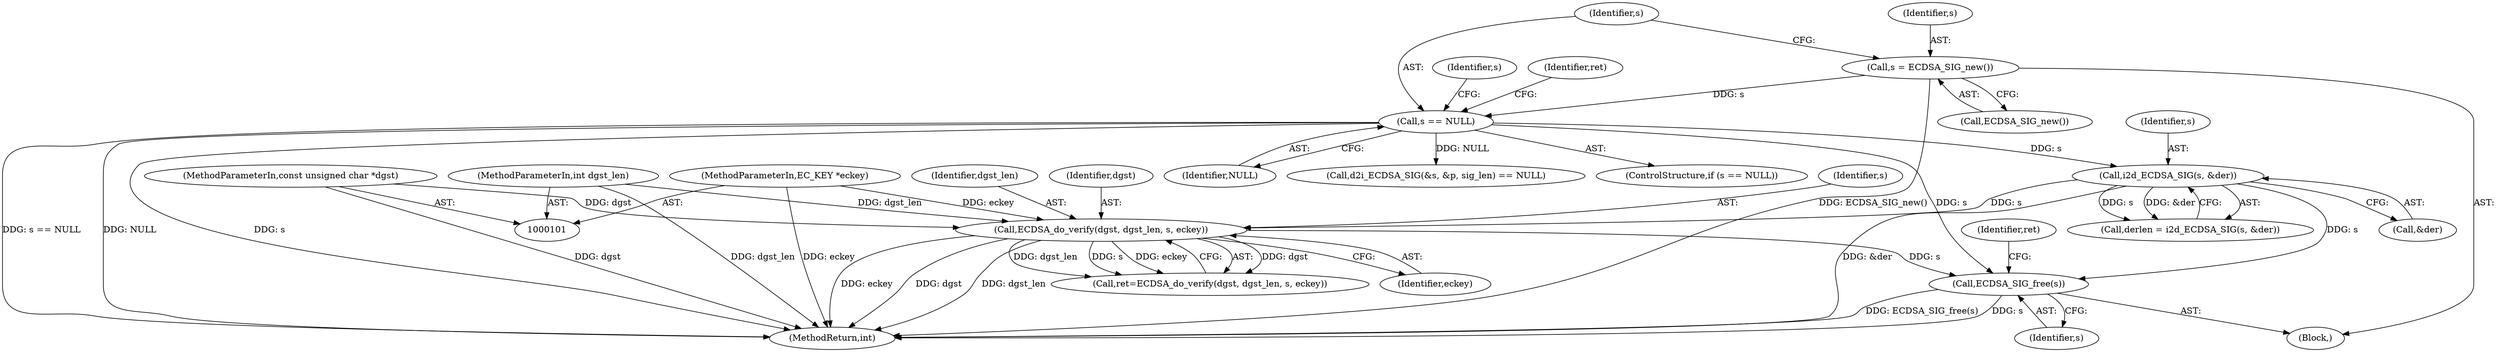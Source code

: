 digraph "0_openssl_684400ce192dac51df3d3e92b61830a6ef90be3e_1@API" {
"1000181" [label="(Call,ECDSA_SIG_free(s))"];
"1000165" [label="(Call,ECDSA_do_verify(dgst, dgst_len, s, eckey))"];
"1000103" [label="(MethodParameterIn,const unsigned char *dgst)"];
"1000104" [label="(MethodParameterIn,int dgst_len)"];
"1000149" [label="(Call,i2d_ECDSA_SIG(s, &der))"];
"1000132" [label="(Call,s == NULL)"];
"1000128" [label="(Call,s = ECDSA_SIG_new())"];
"1000107" [label="(MethodParameterIn,EC_KEY *eckey)"];
"1000149" [label="(Call,i2d_ECDSA_SIG(s, &der))"];
"1000130" [label="(Call,ECDSA_SIG_new())"];
"1000129" [label="(Identifier,s)"];
"1000165" [label="(Call,ECDSA_do_verify(dgst, dgst_len, s, eckey))"];
"1000163" [label="(Call,ret=ECDSA_do_verify(dgst, dgst_len, s, eckey))"];
"1000169" [label="(Identifier,eckey)"];
"1000132" [label="(Call,s == NULL)"];
"1000167" [label="(Identifier,dgst_len)"];
"1000103" [label="(MethodParameterIn,const unsigned char *dgst)"];
"1000134" [label="(Identifier,NULL)"];
"1000104" [label="(MethodParameterIn,int dgst_len)"];
"1000147" [label="(Call,derlen = i2d_ECDSA_SIG(s, &der))"];
"1000185" [label="(MethodReturn,int)"];
"1000141" [label="(Identifier,s)"];
"1000150" [label="(Identifier,s)"];
"1000181" [label="(Call,ECDSA_SIG_free(s))"];
"1000166" [label="(Identifier,dgst)"];
"1000168" [label="(Identifier,s)"];
"1000128" [label="(Call,s = ECDSA_SIG_new())"];
"1000136" [label="(Identifier,ret)"];
"1000133" [label="(Identifier,s)"];
"1000107" [label="(MethodParameterIn,EC_KEY *eckey)"];
"1000184" [label="(Identifier,ret)"];
"1000138" [label="(Call,d2i_ECDSA_SIG(&s, &p, sig_len) == NULL)"];
"1000131" [label="(ControlStructure,if (s == NULL))"];
"1000182" [label="(Identifier,s)"];
"1000108" [label="(Block,)"];
"1000151" [label="(Call,&der)"];
"1000181" -> "1000108"  [label="AST: "];
"1000181" -> "1000182"  [label="CFG: "];
"1000182" -> "1000181"  [label="AST: "];
"1000184" -> "1000181"  [label="CFG: "];
"1000181" -> "1000185"  [label="DDG: ECDSA_SIG_free(s)"];
"1000181" -> "1000185"  [label="DDG: s"];
"1000165" -> "1000181"  [label="DDG: s"];
"1000132" -> "1000181"  [label="DDG: s"];
"1000149" -> "1000181"  [label="DDG: s"];
"1000165" -> "1000163"  [label="AST: "];
"1000165" -> "1000169"  [label="CFG: "];
"1000166" -> "1000165"  [label="AST: "];
"1000167" -> "1000165"  [label="AST: "];
"1000168" -> "1000165"  [label="AST: "];
"1000169" -> "1000165"  [label="AST: "];
"1000163" -> "1000165"  [label="CFG: "];
"1000165" -> "1000185"  [label="DDG: eckey"];
"1000165" -> "1000185"  [label="DDG: dgst"];
"1000165" -> "1000185"  [label="DDG: dgst_len"];
"1000165" -> "1000163"  [label="DDG: dgst"];
"1000165" -> "1000163"  [label="DDG: dgst_len"];
"1000165" -> "1000163"  [label="DDG: s"];
"1000165" -> "1000163"  [label="DDG: eckey"];
"1000103" -> "1000165"  [label="DDG: dgst"];
"1000104" -> "1000165"  [label="DDG: dgst_len"];
"1000149" -> "1000165"  [label="DDG: s"];
"1000107" -> "1000165"  [label="DDG: eckey"];
"1000103" -> "1000101"  [label="AST: "];
"1000103" -> "1000185"  [label="DDG: dgst"];
"1000104" -> "1000101"  [label="AST: "];
"1000104" -> "1000185"  [label="DDG: dgst_len"];
"1000149" -> "1000147"  [label="AST: "];
"1000149" -> "1000151"  [label="CFG: "];
"1000150" -> "1000149"  [label="AST: "];
"1000151" -> "1000149"  [label="AST: "];
"1000147" -> "1000149"  [label="CFG: "];
"1000149" -> "1000185"  [label="DDG: &der"];
"1000149" -> "1000147"  [label="DDG: s"];
"1000149" -> "1000147"  [label="DDG: &der"];
"1000132" -> "1000149"  [label="DDG: s"];
"1000132" -> "1000131"  [label="AST: "];
"1000132" -> "1000134"  [label="CFG: "];
"1000133" -> "1000132"  [label="AST: "];
"1000134" -> "1000132"  [label="AST: "];
"1000136" -> "1000132"  [label="CFG: "];
"1000141" -> "1000132"  [label="CFG: "];
"1000132" -> "1000185"  [label="DDG: s == NULL"];
"1000132" -> "1000185"  [label="DDG: NULL"];
"1000132" -> "1000185"  [label="DDG: s"];
"1000128" -> "1000132"  [label="DDG: s"];
"1000132" -> "1000138"  [label="DDG: NULL"];
"1000128" -> "1000108"  [label="AST: "];
"1000128" -> "1000130"  [label="CFG: "];
"1000129" -> "1000128"  [label="AST: "];
"1000130" -> "1000128"  [label="AST: "];
"1000133" -> "1000128"  [label="CFG: "];
"1000128" -> "1000185"  [label="DDG: ECDSA_SIG_new()"];
"1000107" -> "1000101"  [label="AST: "];
"1000107" -> "1000185"  [label="DDG: eckey"];
}
